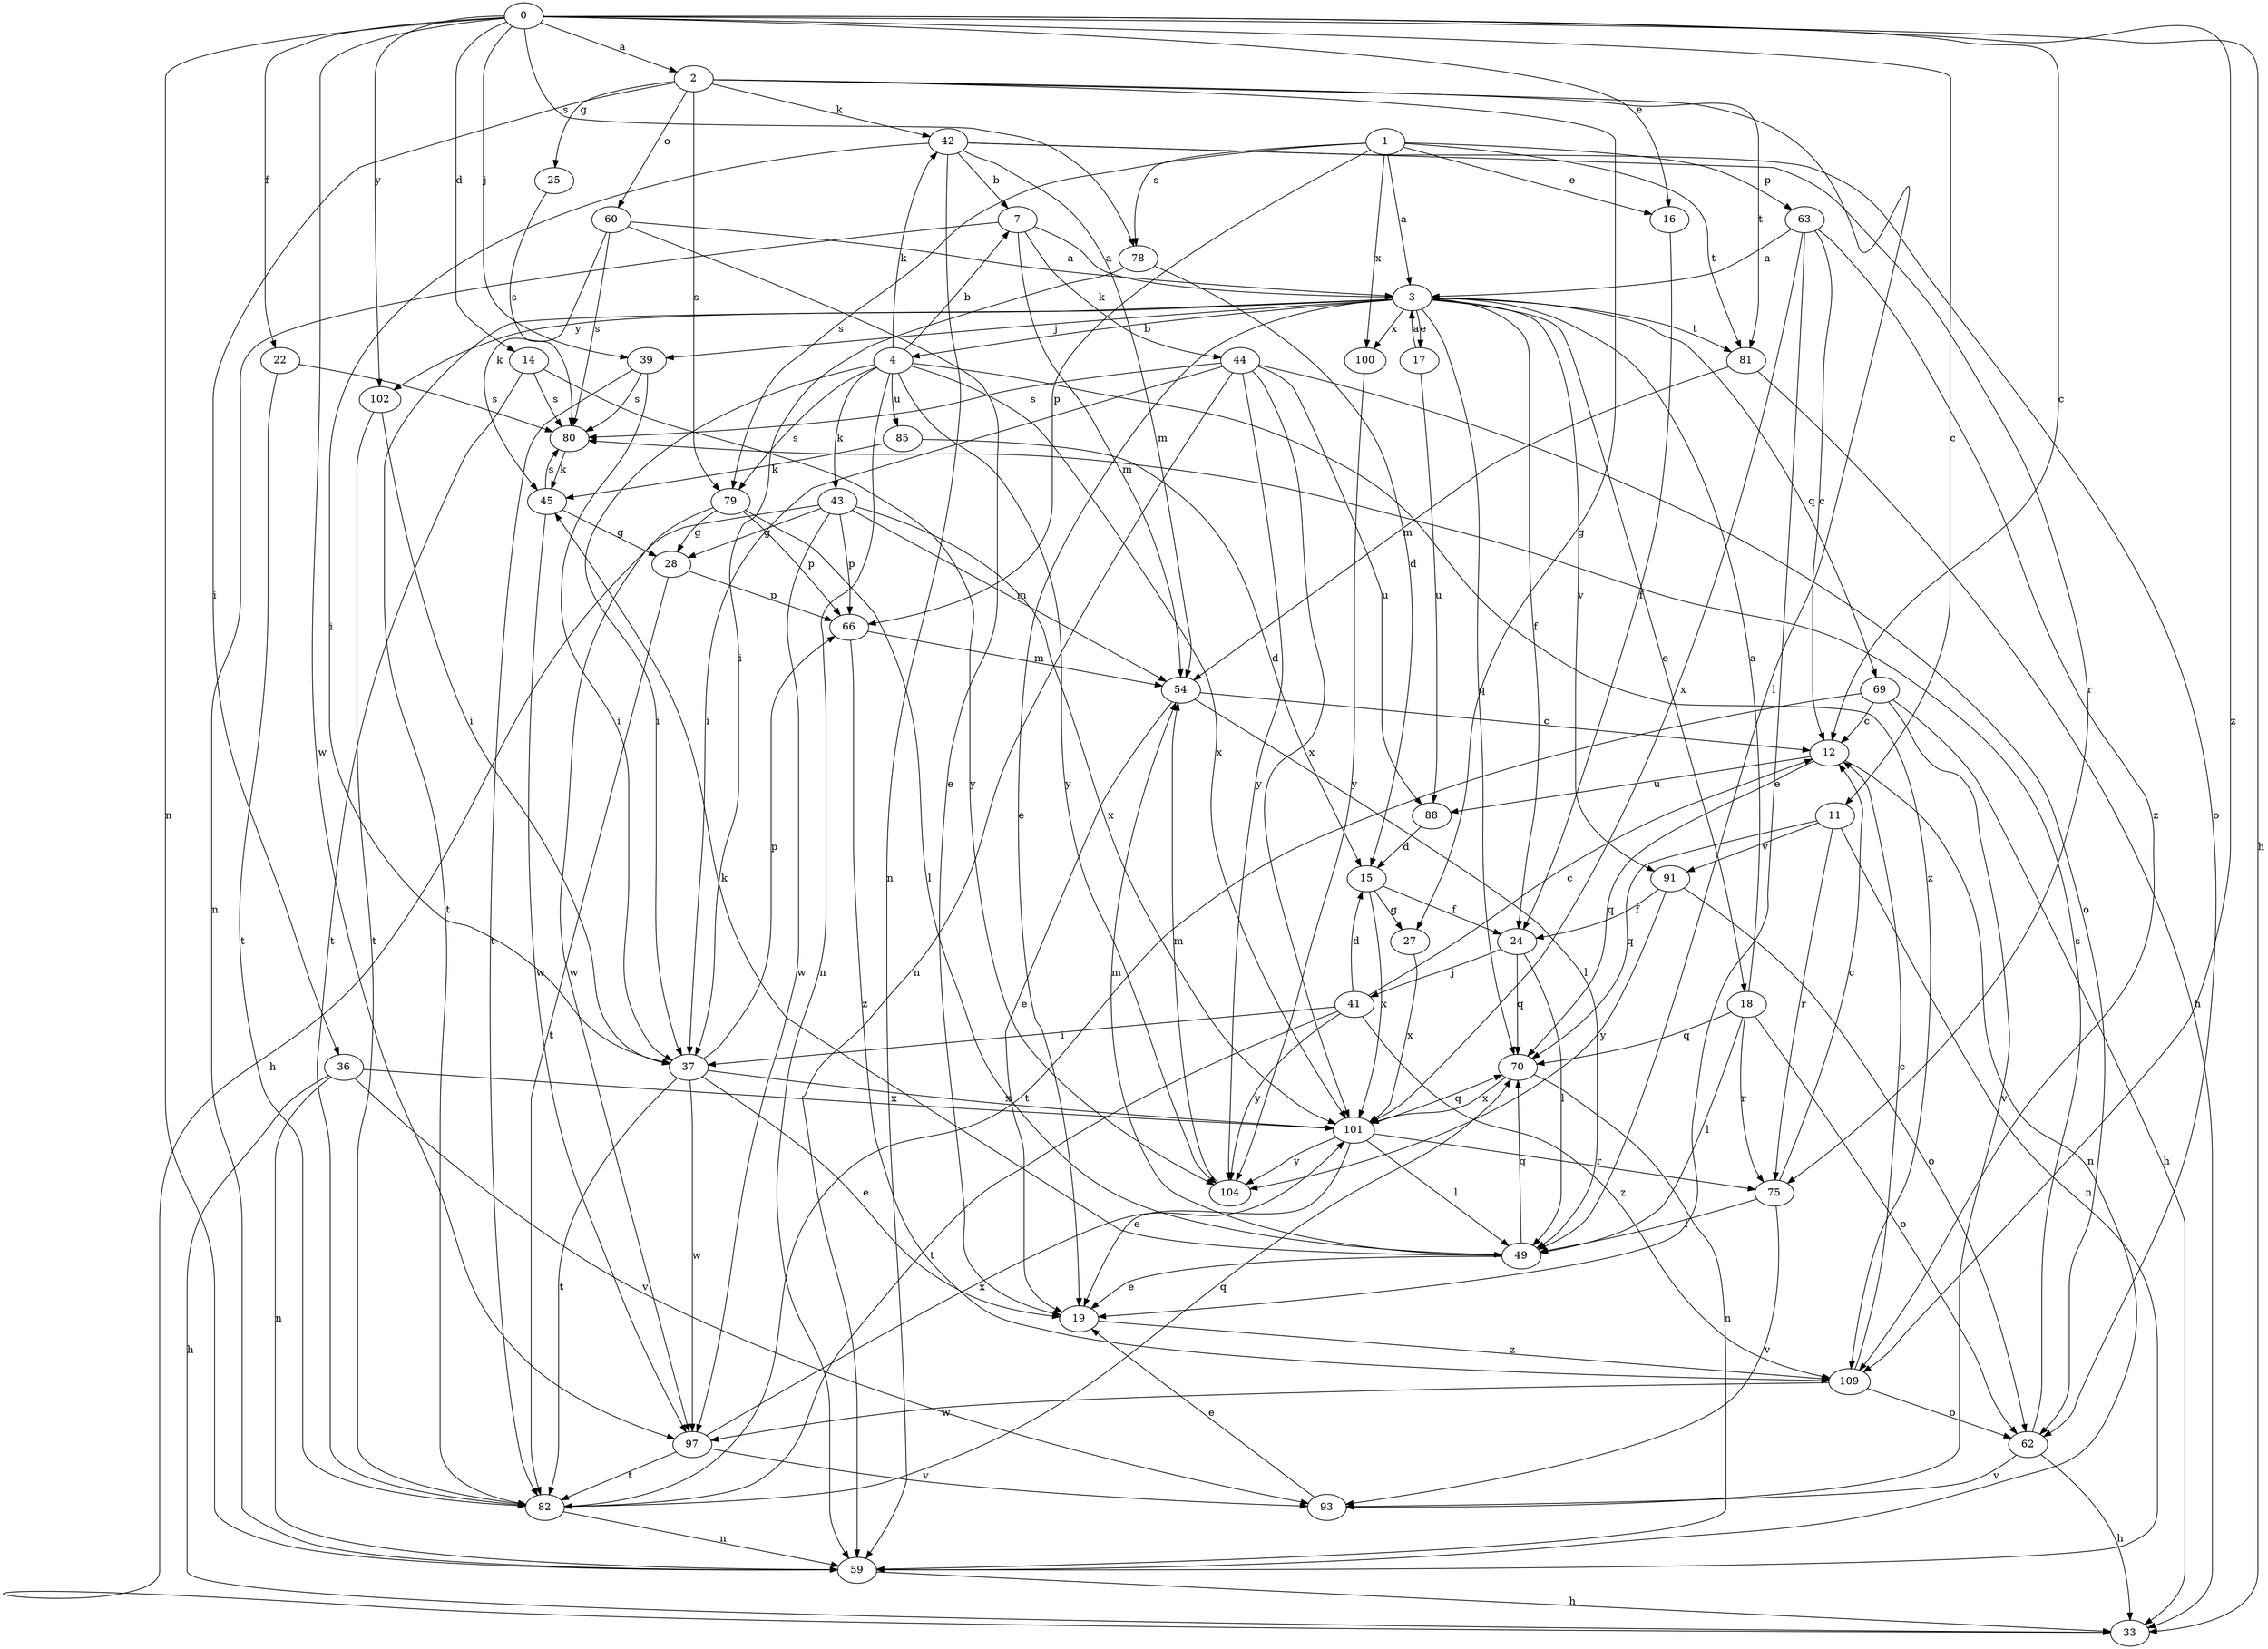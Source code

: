 strict digraph  {
0;
1;
2;
3;
4;
7;
11;
12;
14;
15;
16;
17;
18;
19;
22;
24;
25;
27;
28;
33;
36;
37;
39;
41;
42;
43;
44;
45;
49;
54;
59;
60;
62;
63;
66;
69;
70;
75;
78;
79;
80;
81;
82;
85;
88;
91;
93;
97;
100;
101;
102;
104;
109;
0 -> 2  [label=a];
0 -> 11  [label=c];
0 -> 12  [label=c];
0 -> 14  [label=d];
0 -> 16  [label=e];
0 -> 22  [label=f];
0 -> 33  [label=h];
0 -> 39  [label=j];
0 -> 59  [label=n];
0 -> 78  [label=s];
0 -> 97  [label=w];
0 -> 102  [label=y];
0 -> 109  [label=z];
1 -> 3  [label=a];
1 -> 16  [label=e];
1 -> 63  [label=p];
1 -> 66  [label=p];
1 -> 78  [label=s];
1 -> 79  [label=s];
1 -> 81  [label=t];
1 -> 100  [label=x];
2 -> 25  [label=g];
2 -> 27  [label=g];
2 -> 36  [label=i];
2 -> 42  [label=k];
2 -> 49  [label=l];
2 -> 60  [label=o];
2 -> 79  [label=s];
2 -> 81  [label=t];
3 -> 4  [label=b];
3 -> 17  [label=e];
3 -> 18  [label=e];
3 -> 19  [label=e];
3 -> 24  [label=f];
3 -> 39  [label=j];
3 -> 69  [label=q];
3 -> 70  [label=q];
3 -> 81  [label=t];
3 -> 82  [label=t];
3 -> 91  [label=v];
3 -> 100  [label=x];
3 -> 102  [label=y];
4 -> 7  [label=b];
4 -> 37  [label=i];
4 -> 42  [label=k];
4 -> 43  [label=k];
4 -> 59  [label=n];
4 -> 79  [label=s];
4 -> 85  [label=u];
4 -> 101  [label=x];
4 -> 104  [label=y];
4 -> 109  [label=z];
7 -> 3  [label=a];
7 -> 44  [label=k];
7 -> 54  [label=m];
7 -> 59  [label=n];
11 -> 59  [label=n];
11 -> 70  [label=q];
11 -> 75  [label=r];
11 -> 91  [label=v];
12 -> 59  [label=n];
12 -> 70  [label=q];
12 -> 88  [label=u];
14 -> 80  [label=s];
14 -> 82  [label=t];
14 -> 104  [label=y];
15 -> 24  [label=f];
15 -> 27  [label=g];
15 -> 101  [label=x];
16 -> 24  [label=f];
17 -> 3  [label=a];
17 -> 88  [label=u];
18 -> 3  [label=a];
18 -> 49  [label=l];
18 -> 62  [label=o];
18 -> 70  [label=q];
18 -> 75  [label=r];
19 -> 109  [label=z];
22 -> 80  [label=s];
22 -> 82  [label=t];
24 -> 41  [label=j];
24 -> 49  [label=l];
24 -> 70  [label=q];
25 -> 80  [label=s];
27 -> 101  [label=x];
28 -> 66  [label=p];
28 -> 82  [label=t];
36 -> 33  [label=h];
36 -> 59  [label=n];
36 -> 93  [label=v];
36 -> 101  [label=x];
37 -> 19  [label=e];
37 -> 66  [label=p];
37 -> 82  [label=t];
37 -> 97  [label=w];
37 -> 101  [label=x];
39 -> 37  [label=i];
39 -> 80  [label=s];
39 -> 82  [label=t];
41 -> 12  [label=c];
41 -> 15  [label=d];
41 -> 37  [label=i];
41 -> 82  [label=t];
41 -> 104  [label=y];
41 -> 109  [label=z];
42 -> 7  [label=b];
42 -> 37  [label=i];
42 -> 54  [label=m];
42 -> 59  [label=n];
42 -> 62  [label=o];
42 -> 75  [label=r];
43 -> 28  [label=g];
43 -> 33  [label=h];
43 -> 54  [label=m];
43 -> 66  [label=p];
43 -> 97  [label=w];
43 -> 101  [label=x];
44 -> 37  [label=i];
44 -> 59  [label=n];
44 -> 62  [label=o];
44 -> 80  [label=s];
44 -> 88  [label=u];
44 -> 101  [label=x];
44 -> 104  [label=y];
45 -> 28  [label=g];
45 -> 80  [label=s];
45 -> 97  [label=w];
49 -> 19  [label=e];
49 -> 45  [label=k];
49 -> 54  [label=m];
49 -> 70  [label=q];
54 -> 12  [label=c];
54 -> 19  [label=e];
54 -> 49  [label=l];
59 -> 33  [label=h];
60 -> 3  [label=a];
60 -> 19  [label=e];
60 -> 45  [label=k];
60 -> 80  [label=s];
62 -> 33  [label=h];
62 -> 80  [label=s];
62 -> 93  [label=v];
63 -> 3  [label=a];
63 -> 12  [label=c];
63 -> 19  [label=e];
63 -> 101  [label=x];
63 -> 109  [label=z];
66 -> 54  [label=m];
66 -> 109  [label=z];
69 -> 12  [label=c];
69 -> 33  [label=h];
69 -> 82  [label=t];
69 -> 93  [label=v];
70 -> 59  [label=n];
70 -> 101  [label=x];
75 -> 12  [label=c];
75 -> 49  [label=l];
75 -> 93  [label=v];
78 -> 15  [label=d];
78 -> 37  [label=i];
79 -> 28  [label=g];
79 -> 49  [label=l];
79 -> 66  [label=p];
79 -> 97  [label=w];
80 -> 45  [label=k];
81 -> 33  [label=h];
81 -> 54  [label=m];
82 -> 59  [label=n];
82 -> 70  [label=q];
85 -> 15  [label=d];
85 -> 45  [label=k];
88 -> 15  [label=d];
91 -> 24  [label=f];
91 -> 62  [label=o];
91 -> 104  [label=y];
93 -> 19  [label=e];
97 -> 82  [label=t];
97 -> 93  [label=v];
97 -> 101  [label=x];
100 -> 104  [label=y];
101 -> 19  [label=e];
101 -> 49  [label=l];
101 -> 70  [label=q];
101 -> 75  [label=r];
101 -> 104  [label=y];
102 -> 37  [label=i];
102 -> 82  [label=t];
104 -> 54  [label=m];
109 -> 12  [label=c];
109 -> 62  [label=o];
109 -> 97  [label=w];
}

